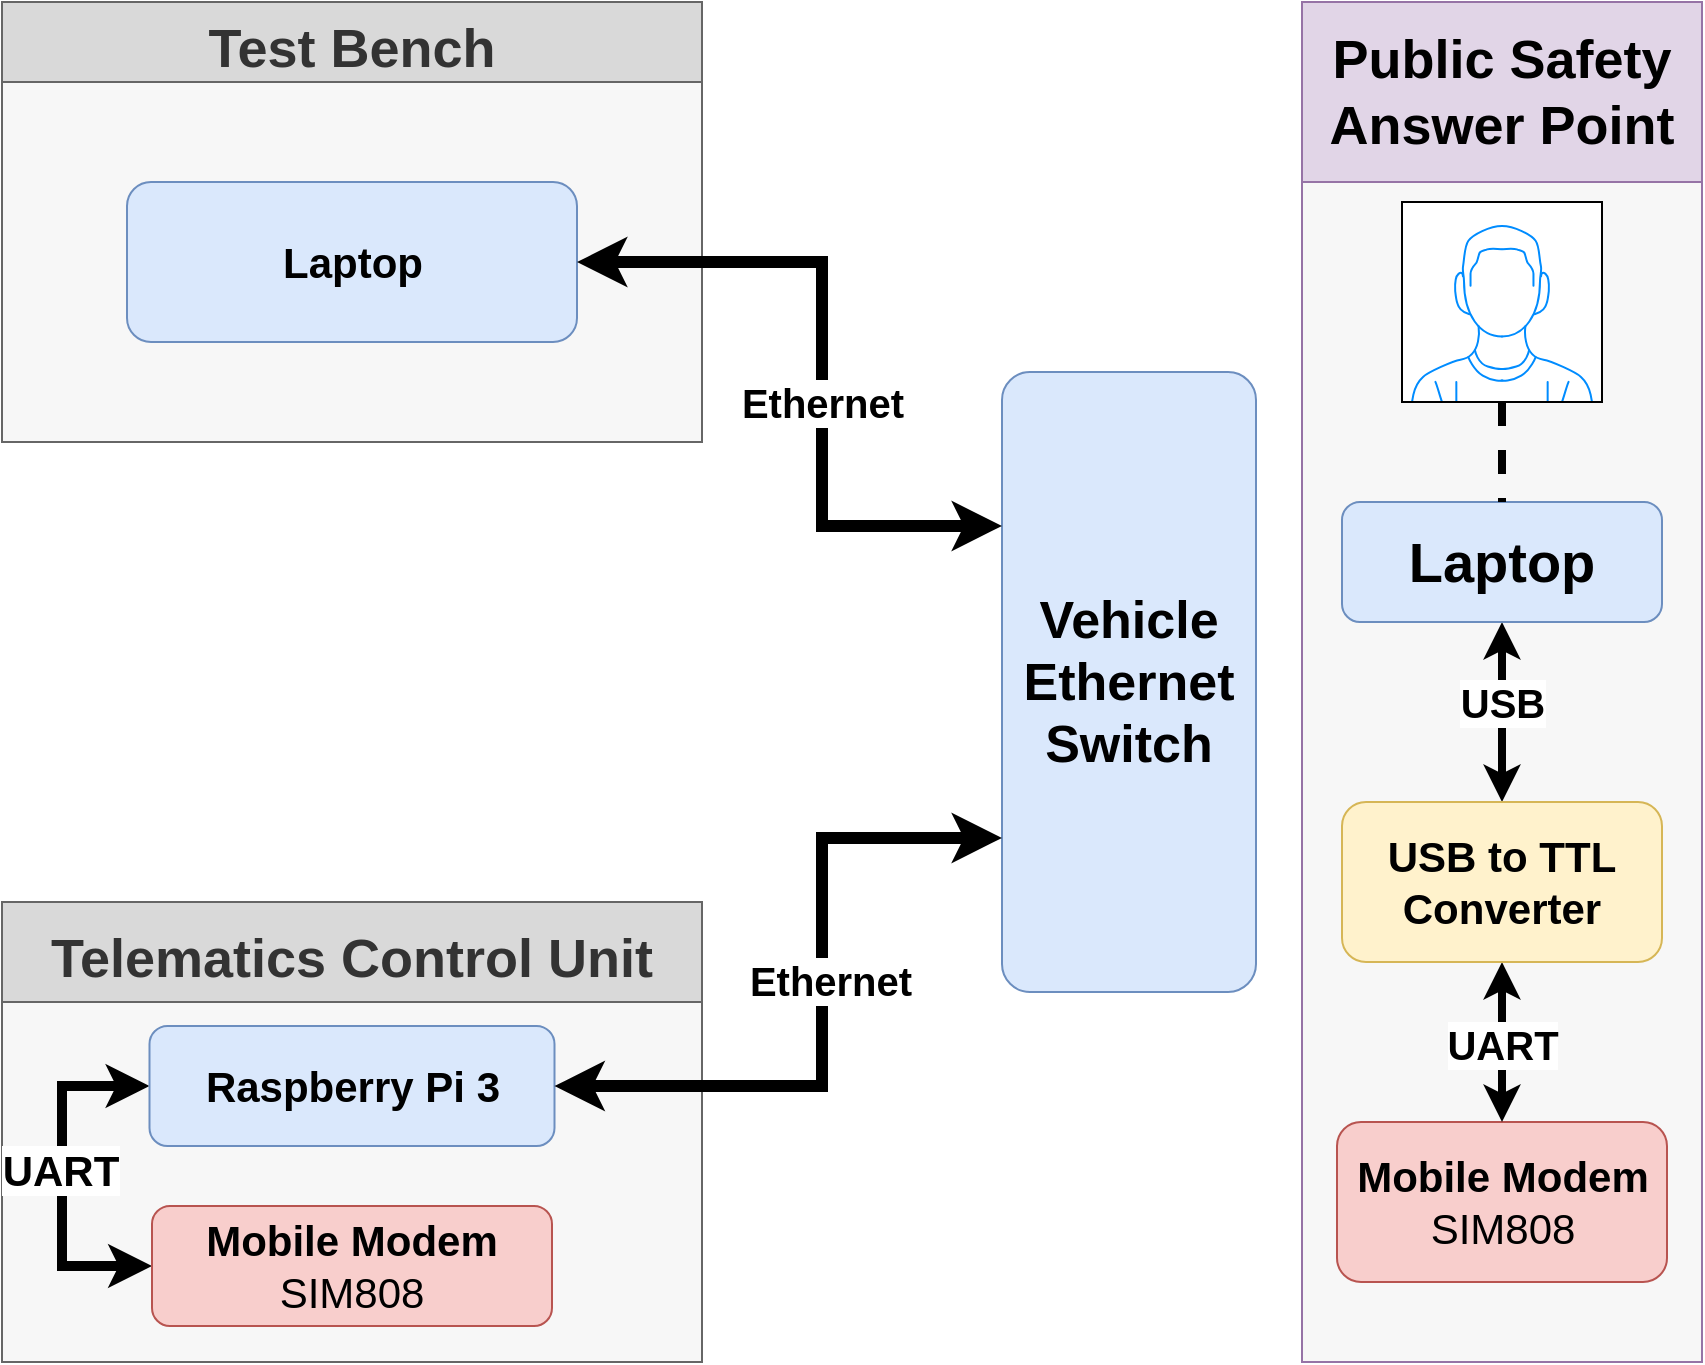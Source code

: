 <mxfile version="13.9.9" type="device"><diagram id="8ts0VjO72sFxZKF0z7m6" name="Page-1"><mxGraphModel dx="1627" dy="1078" grid="1" gridSize="10" guides="1" tooltips="1" connect="1" arrows="1" fold="1" page="1" pageScale="1" pageWidth="827" pageHeight="1169" math="0" shadow="0"><root><mxCell id="0"/><mxCell id="1" parent="0"/><mxCell id="cvgFQV2dUP9AZdYtAEgv-2" value="Telematics Control Unit" style="swimlane;strokeColor=#666666;fontColor=#333333;fontSize=27;startSize=50;swimlaneFillColor=#F7F7F7;fillColor=#D9D9D9;" parent="1" vertex="1"><mxGeometry x="200.0" y="620" width="350" height="230" as="geometry"/></mxCell><mxCell id="cvgFQV2dUP9AZdYtAEgv-13" style="edgeStyle=orthogonalEdgeStyle;rounded=0;orthogonalLoop=1;jettySize=auto;html=1;entryX=0;entryY=0.5;entryDx=0;entryDy=0;exitX=0;exitY=0.5;exitDx=0;exitDy=0;startArrow=classic;startFill=1;fontSize=25;fontStyle=1;endArrow=classic;endFill=1;strokeWidth=5;" parent="cvgFQV2dUP9AZdYtAEgv-2" source="cvgFQV2dUP9AZdYtAEgv-5" target="cvgFQV2dUP9AZdYtAEgv-12" edge="1"><mxGeometry relative="1" as="geometry"><Array as="points"><mxPoint x="30" y="92"/><mxPoint x="30" y="182"/></Array></mxGeometry></mxCell><mxCell id="cvgFQV2dUP9AZdYtAEgv-33" value="UART" style="edgeLabel;html=1;align=center;verticalAlign=middle;resizable=0;points=[];fontSize=21;fontStyle=1" parent="cvgFQV2dUP9AZdYtAEgv-13" vertex="1" connectable="0"><mxGeometry x="-0.154" y="-1" relative="1" as="geometry"><mxPoint y="9.51" as="offset"/></mxGeometry></mxCell><mxCell id="cvgFQV2dUP9AZdYtAEgv-5" value="Raspberry Pi 3" style="rounded=1;whiteSpace=wrap;html=1;fontStyle=1;fontSize=21;fillColor=#dae8fc;strokeColor=#6c8ebf;" parent="cvgFQV2dUP9AZdYtAEgv-2" vertex="1"><mxGeometry x="73.75" y="62" width="202.5" height="60" as="geometry"/></mxCell><mxCell id="cvgFQV2dUP9AZdYtAEgv-12" value="Mobile Modem&lt;br&gt;&lt;span style=&quot;font-weight: normal&quot;&gt;SIM808&lt;/span&gt;" style="rounded=1;whiteSpace=wrap;html=1;fontStyle=1;fontSize=21;fillColor=#f8cecc;strokeColor=#b85450;" parent="cvgFQV2dUP9AZdYtAEgv-2" vertex="1"><mxGeometry x="75" y="152" width="200" height="60" as="geometry"/></mxCell><mxCell id="cvgFQV2dUP9AZdYtAEgv-3" value="Test Bench" style="swimlane;strokeColor=#666666;fontColor=#333333;fontSize=27;startSize=40;swimlaneFillColor=#F7F7F7;fillColor=#D9D9D9;" parent="1" vertex="1"><mxGeometry x="200.0" y="170" width="350" height="220" as="geometry"/></mxCell><mxCell id="cvgFQV2dUP9AZdYtAEgv-7" value="Laptop" style="rounded=1;whiteSpace=wrap;html=1;fontStyle=1;fontSize=21;fillColor=#dae8fc;strokeColor=#6c8ebf;" parent="cvgFQV2dUP9AZdYtAEgv-3" vertex="1"><mxGeometry x="62.5" y="90" width="225" height="80" as="geometry"/></mxCell><mxCell id="cvgFQV2dUP9AZdYtAEgv-34" value="Public Safety Answer Point" style="swimlane;fontSize=27;startSize=90;whiteSpace=wrap;strokeColor=#9673a6;swimlaneFillColor=#F7F7F7;fillColor=#e1d5e7;" parent="1" vertex="1"><mxGeometry x="850" y="170.0" width="200" height="680" as="geometry"/></mxCell><mxCell id="cvgFQV2dUP9AZdYtAEgv-35" value="Mobile Modem&lt;br&gt;&lt;span style=&quot;font-weight: normal&quot;&gt;SIM808&lt;/span&gt;" style="rounded=1;whiteSpace=wrap;html=1;fontStyle=1;fontSize=21;fillColor=#f8cecc;strokeColor=#b85450;" parent="cvgFQV2dUP9AZdYtAEgv-34" vertex="1"><mxGeometry x="17.5" y="560" width="165" height="80" as="geometry"/></mxCell><mxCell id="cvgFQV2dUP9AZdYtAEgv-37" style="edgeStyle=orthogonalEdgeStyle;rounded=0;orthogonalLoop=1;jettySize=auto;html=1;startArrow=classic;startFill=1;fontSize=25;fontStyle=1;endArrow=classic;endFill=1;strokeWidth=4;" parent="cvgFQV2dUP9AZdYtAEgv-34" source="cvgFQV2dUP9AZdYtAEgv-36" target="cvgFQV2dUP9AZdYtAEgv-35" edge="1"><mxGeometry relative="1" as="geometry"/></mxCell><mxCell id="cvgFQV2dUP9AZdYtAEgv-38" value="UART" style="edgeLabel;html=1;align=center;verticalAlign=middle;resizable=0;points=[];fontStyle=1;fontSize=20;" parent="cvgFQV2dUP9AZdYtAEgv-37" vertex="1" connectable="0"><mxGeometry x="-0.204" relative="1" as="geometry"><mxPoint y="8.33" as="offset"/></mxGeometry></mxCell><mxCell id="cvgFQV2dUP9AZdYtAEgv-40" style="edgeStyle=orthogonalEdgeStyle;rounded=0;orthogonalLoop=1;jettySize=auto;html=1;startArrow=classic;startFill=1;fontSize=25;fontStyle=1;endArrow=classic;endFill=1;strokeWidth=4;" parent="cvgFQV2dUP9AZdYtAEgv-34" source="cvgFQV2dUP9AZdYtAEgv-36" target="cvgFQV2dUP9AZdYtAEgv-39" edge="1"><mxGeometry relative="1" as="geometry"/></mxCell><mxCell id="cvgFQV2dUP9AZdYtAEgv-43" value="USB" style="edgeLabel;html=1;align=center;verticalAlign=middle;resizable=0;points=[];fontStyle=1;fontSize=20;" parent="cvgFQV2dUP9AZdYtAEgv-40" vertex="1" connectable="0"><mxGeometry x="0.263" relative="1" as="geometry"><mxPoint y="6.67" as="offset"/></mxGeometry></mxCell><mxCell id="cvgFQV2dUP9AZdYtAEgv-36" value="USB to TTL Converter" style="rounded=1;whiteSpace=wrap;html=1;fontStyle=1;fontSize=21;fillColor=#fff2cc;strokeColor=#d6b656;" parent="cvgFQV2dUP9AZdYtAEgv-34" vertex="1"><mxGeometry x="20" y="400" width="160" height="80" as="geometry"/></mxCell><mxCell id="cvgFQV2dUP9AZdYtAEgv-39" value="Laptop" style="rounded=1;whiteSpace=wrap;html=1;fontStyle=1;fontSize=28;fillColor=#dae8fc;strokeColor=#6c8ebf;" parent="cvgFQV2dUP9AZdYtAEgv-34" vertex="1"><mxGeometry x="20" y="250" width="160" height="60" as="geometry"/></mxCell><mxCell id="cvgFQV2dUP9AZdYtAEgv-42" style="edgeStyle=orthogonalEdgeStyle;rounded=0;orthogonalLoop=1;jettySize=auto;html=1;entryX=0.5;entryY=0;entryDx=0;entryDy=0;startArrow=none;startFill=0;dashed=1;endArrow=none;endFill=0;strokeWidth=4;" parent="cvgFQV2dUP9AZdYtAEgv-34" source="cvgFQV2dUP9AZdYtAEgv-41" target="cvgFQV2dUP9AZdYtAEgv-39" edge="1"><mxGeometry relative="1" as="geometry"/></mxCell><mxCell id="cvgFQV2dUP9AZdYtAEgv-41" value="" style="verticalLabelPosition=bottom;shadow=0;dashed=0;align=center;html=1;verticalAlign=top;strokeWidth=1;shape=mxgraph.mockup.containers.userMale;strokeColor2=#008cff;" parent="cvgFQV2dUP9AZdYtAEgv-34" vertex="1"><mxGeometry x="50" y="100" width="100" height="100" as="geometry"/></mxCell><mxCell id="GyCWyN4d3mDtV3BmVLnt-3" value="&lt;font style=&quot;font-size: 26px&quot;&gt;Vehicle Ethernet Switch&lt;/font&gt;" style="rounded=1;whiteSpace=wrap;html=1;fontStyle=1;fontSize=21;fillColor=#dae8fc;strokeColor=#6c8ebf;arcSize=11;" vertex="1" parent="1"><mxGeometry x="700" y="355" width="127" height="310" as="geometry"/></mxCell><mxCell id="GyCWyN4d3mDtV3BmVLnt-4" style="edgeStyle=orthogonalEdgeStyle;rounded=0;orthogonalLoop=1;jettySize=auto;html=1;strokeWidth=6;startArrow=classic;startFill=1;" edge="1" parent="1" source="cvgFQV2dUP9AZdYtAEgv-7" target="GyCWyN4d3mDtV3BmVLnt-3"><mxGeometry relative="1" as="geometry"><Array as="points"><mxPoint x="610" y="300"/><mxPoint x="610" y="432"/></Array></mxGeometry></mxCell><mxCell id="GyCWyN4d3mDtV3BmVLnt-6" value="Ethernet" style="edgeLabel;html=1;align=center;verticalAlign=middle;resizable=0;points=[];fontStyle=1;fontSize=20;" vertex="1" connectable="0" parent="GyCWyN4d3mDtV3BmVLnt-4"><mxGeometry x="-0.091" y="5" relative="1" as="geometry"><mxPoint x="-5" y="36.07" as="offset"/></mxGeometry></mxCell><mxCell id="GyCWyN4d3mDtV3BmVLnt-5" style="edgeStyle=orthogonalEdgeStyle;rounded=0;orthogonalLoop=1;jettySize=auto;html=1;strokeWidth=6;startArrow=classic;startFill=1;" edge="1" parent="1" source="cvgFQV2dUP9AZdYtAEgv-5"><mxGeometry relative="1" as="geometry"><mxPoint x="700" y="588" as="targetPoint"/><Array as="points"><mxPoint x="610" y="712"/><mxPoint x="610" y="588"/></Array></mxGeometry></mxCell><mxCell id="GyCWyN4d3mDtV3BmVLnt-7" value="Ethernet" style="edgeLabel;html=1;align=center;verticalAlign=middle;resizable=0;points=[];fontSize=20;fontStyle=1" vertex="1" connectable="0" parent="GyCWyN4d3mDtV3BmVLnt-5"><mxGeometry x="0.172" y="-4" relative="1" as="geometry"><mxPoint y="17.11" as="offset"/></mxGeometry></mxCell></root></mxGraphModel></diagram></mxfile>